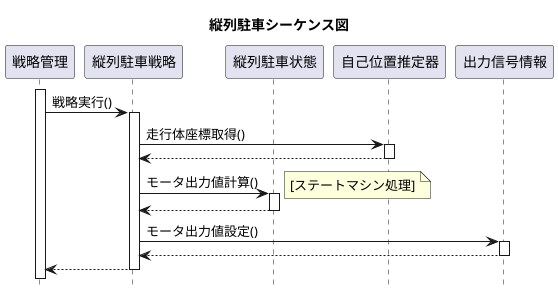 @startuml

hide footbox
title 縦列駐車シーケンス図

participant "戦略管理" as StManager
participant "縦列駐車戦略" as park
participant "縦列駐車状態" as state
participant "自己位置推定器" as selfPostion
participant "出力信号情報" as Output


activate StManager 
StManager -> park : 戦略実行()
	activate park
	park -> selfPostion :走行体座標取得()
		activate selfPostion
		park <-- selfPostion
		deactivate selfPostion

	park -> state : モータ出力値計算()
		activate state
		note right : [ステートマシン処理]
		park <-- state 
		deactivate state

	park -> Output: モータ出力値設定()
		activate Output
		park <-- Output	
		deactivate Output


	StManager <-- park 
	deactivate park


@enduml